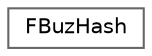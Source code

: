 digraph "Graphical Class Hierarchy"
{
 // INTERACTIVE_SVG=YES
 // LATEX_PDF_SIZE
  bgcolor="transparent";
  edge [fontname=Helvetica,fontsize=10,labelfontname=Helvetica,labelfontsize=10];
  node [fontname=Helvetica,fontsize=10,shape=box,height=0.2,width=0.4];
  rankdir="LR";
  Node0 [id="Node000000",label="FBuzHash",height=0.2,width=0.4,color="grey40", fillcolor="white", style="filled",URL="$d5/df2/structFBuzHash.html",tooltip="Rolling hash function."];
}
